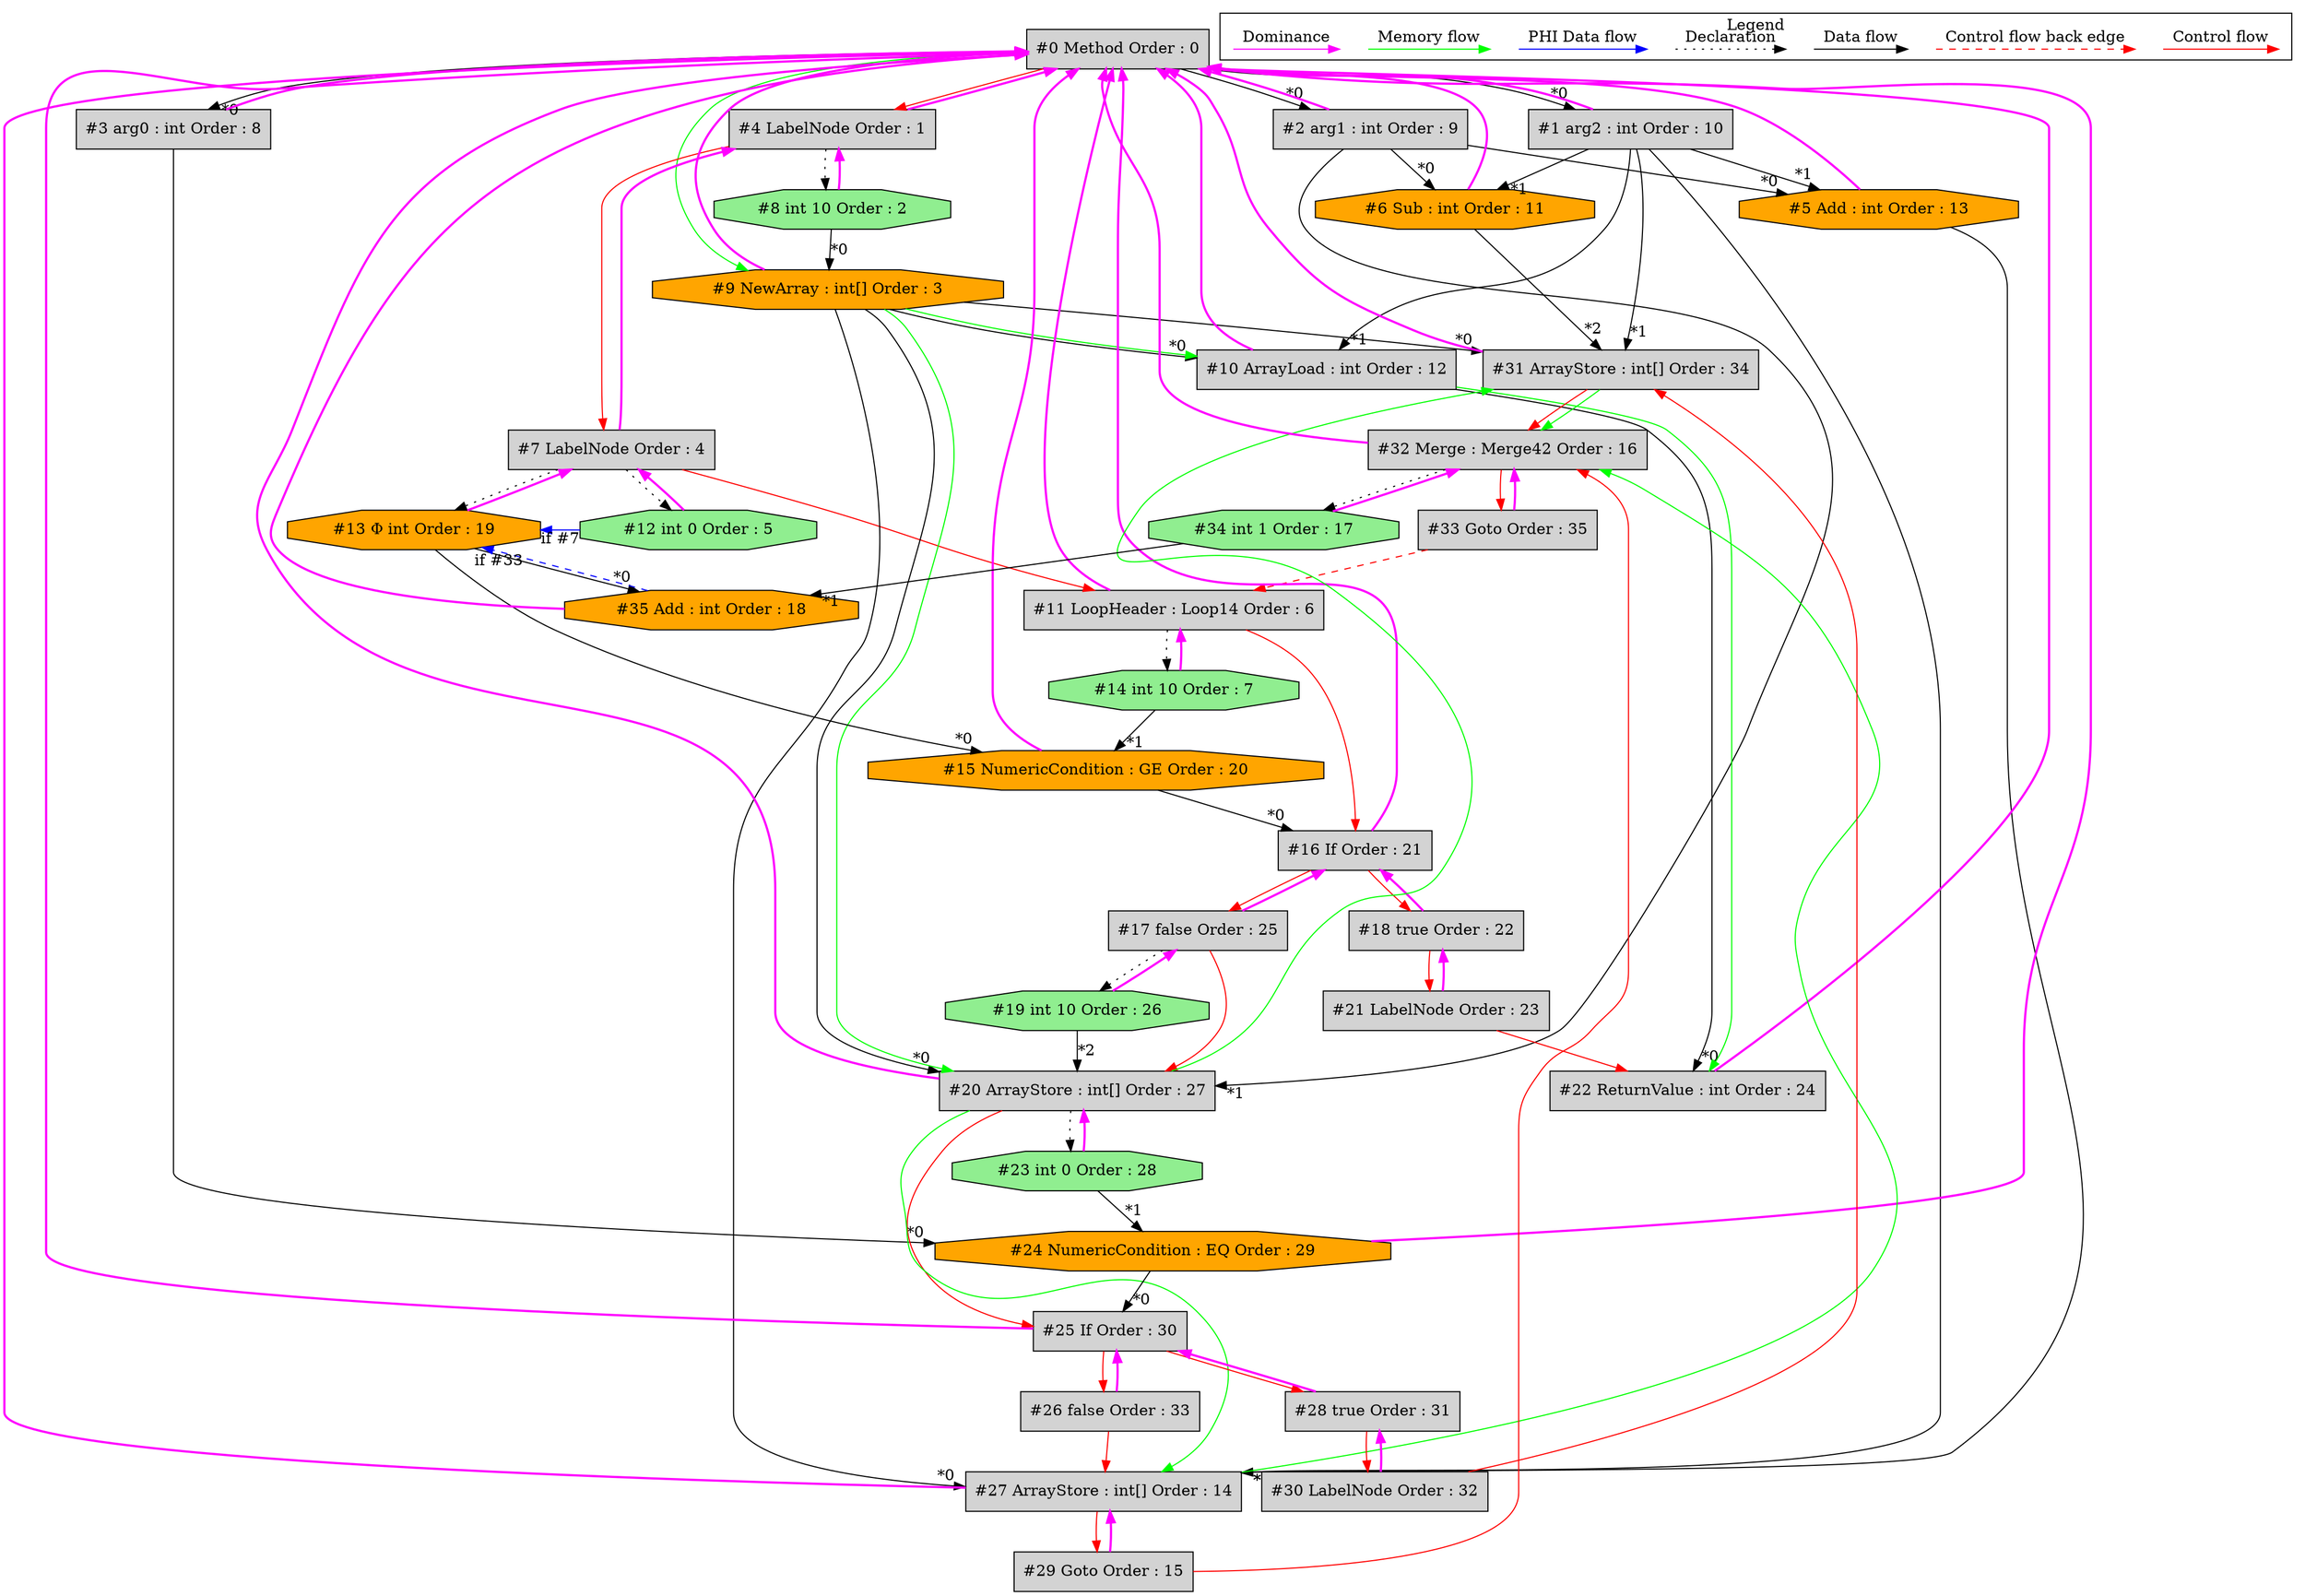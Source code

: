 digraph debugoutput {
 ordering="in";
 node0[label="#0 Method Order : 0",shape=box, fillcolor=lightgrey, style=filled];
 node1[label="#1 arg2 : int Order : 10",shape=box, fillcolor=lightgrey, style=filled];
 node1 -> node0[dir="forward" color="fuchsia" penwidth="2"];
 node0 -> node1[headlabel="*0", labeldistance=2];
 node2[label="#2 arg1 : int Order : 9",shape=box, fillcolor=lightgrey, style=filled];
 node2 -> node0[dir="forward" color="fuchsia" penwidth="2"];
 node0 -> node2[headlabel="*0", labeldistance=2];
 node3[label="#3 arg0 : int Order : 8",shape=box, fillcolor=lightgrey, style=filled];
 node3 -> node0[dir="forward" color="fuchsia" penwidth="2"];
 node0 -> node3[headlabel="*0", labeldistance=2];
 node4[label="#4 LabelNode Order : 1",shape=box, fillcolor=lightgrey, style=filled];
 node4 -> node0[dir="forward" color="fuchsia" penwidth="2"];
 node0 -> node4[labeldistance=2, color=red, fontcolor=red];
 node5[label="#5 Add : int Order : 13",shape=octagon, fillcolor=orange, style=filled];
 node5 -> node0[dir="forward" color="fuchsia" penwidth="2"];
 node2 -> node5[headlabel="*0", labeldistance=2];
 node1 -> node5[headlabel="*1", labeldistance=2];
 node6[label="#6 Sub : int Order : 11",shape=octagon, fillcolor=orange, style=filled];
 node6 -> node0[dir="forward" color="fuchsia" penwidth="2"];
 node2 -> node6[headlabel="*0", labeldistance=2];
 node1 -> node6[headlabel="*1", labeldistance=2];
 node7[label="#7 LabelNode Order : 4",shape=box, fillcolor=lightgrey, style=filled];
 node7 -> node4[dir="forward" color="fuchsia" penwidth="2"];
 node4 -> node7[labeldistance=2, color=red, fontcolor=red];
 node8[label="#8 int 10 Order : 2",shape=octagon, fillcolor=lightgreen, style=filled];
 node8 -> node4[dir="forward" color="fuchsia" penwidth="2"];
 node4 -> node8[style=dotted];
 node9[label="#9 NewArray : int[] Order : 3",shape=octagon, fillcolor=orange, style=filled];
 node9 -> node0[dir="forward" color="fuchsia" penwidth="2"];
 node8 -> node9[headlabel="*0", labeldistance=2];
 node0 -> node9[labeldistance=2, color=green, constraint=false];
 node10[label="#10 ArrayLoad : int Order : 12",shape=box, fillcolor=lightgrey, style=filled];
 node10 -> node0[dir="forward" color="fuchsia" penwidth="2"];
 node9 -> node10[headlabel="*0", labeldistance=2];
 node1 -> node10[headlabel="*1", labeldistance=2];
 node9 -> node10[labeldistance=2, color=green, constraint=false];
 node11[label="#11 LoopHeader : Loop14 Order : 6",shape=box, fillcolor=lightgrey, style=filled];
 node11 -> node0[dir="forward" color="fuchsia" penwidth="2"];
 node7 -> node11[labeldistance=2, color=red, fontcolor=red];
 node33 -> node11[labeldistance=2, color=red, fontcolor=red, style=dashed];
 node12[label="#12 int 0 Order : 5",shape=octagon, fillcolor=lightgreen, style=filled];
 node12 -> node7[dir="forward" color="fuchsia" penwidth="2"];
 node7 -> node12[style=dotted];
 node13[label="#13 Φ int Order : 19",shape=octagon, fillcolor=orange, style=filled];
 node13 -> node7[dir="forward" color="fuchsia" penwidth="2"];
 node7 -> node13[style=dotted];
 node12 -> node13[headlabel="if #7", labeldistance=2, color=blue, constraint=false];
 node35 -> node13[headlabel="if #33", labeldistance=2, color=blue, constraint=false, style=dashed];
 node14[label="#14 int 10 Order : 7",shape=octagon, fillcolor=lightgreen, style=filled];
 node14 -> node11[dir="forward" color="fuchsia" penwidth="2"];
 node11 -> node14[style=dotted];
 node15[label="#15 NumericCondition : GE Order : 20",shape=octagon, fillcolor=orange, style=filled];
 node15 -> node0[dir="forward" color="fuchsia" penwidth="2"];
 node13 -> node15[headlabel="*0", labeldistance=2];
 node14 -> node15[headlabel="*1", labeldistance=2];
 node16[label="#16 If Order : 21",shape=box, fillcolor=lightgrey, style=filled];
 node16 -> node0[dir="forward" color="fuchsia" penwidth="2"];
 node15 -> node16[headlabel="*0", labeldistance=2];
 node11 -> node16[labeldistance=2, color=red, fontcolor=red];
 node17[label="#17 false Order : 25",shape=box, fillcolor=lightgrey, style=filled];
 node17 -> node16[dir="forward" color="fuchsia" penwidth="2"];
 node16 -> node17[labeldistance=2, color=red, fontcolor=red];
 node18[label="#18 true Order : 22",shape=box, fillcolor=lightgrey, style=filled];
 node18 -> node16[dir="forward" color="fuchsia" penwidth="2"];
 node16 -> node18[labeldistance=2, color=red, fontcolor=red];
 node19[label="#19 int 10 Order : 26",shape=octagon, fillcolor=lightgreen, style=filled];
 node19 -> node17[dir="forward" color="fuchsia" penwidth="2"];
 node17 -> node19[style=dotted];
 node20[label="#20 ArrayStore : int[] Order : 27",shape=box, fillcolor=lightgrey, style=filled];
 node20 -> node0[dir="forward" color="fuchsia" penwidth="2"];
 node9 -> node20[headlabel="*0", labeldistance=2];
 node2 -> node20[headlabel="*1", labeldistance=2];
 node19 -> node20[headlabel="*2", labeldistance=2];
 node9 -> node20[labeldistance=2, color=green, constraint=false];
 node17 -> node20[labeldistance=2, color=red, fontcolor=red];
 node21[label="#21 LabelNode Order : 23",shape=box, fillcolor=lightgrey, style=filled];
 node21 -> node18[dir="forward" color="fuchsia" penwidth="2"];
 node18 -> node21[labeldistance=2, color=red, fontcolor=red];
 node22[label="#22 ReturnValue : int Order : 24",shape=box, fillcolor=lightgrey, style=filled];
 node22 -> node0[dir="forward" color="fuchsia" penwidth="2"];
 node10 -> node22[headlabel="*0", labeldistance=2];
 node21 -> node22[labeldistance=2, color=red, fontcolor=red];
 node10 -> node22[labeldistance=2, color=green, constraint=false];
 node23[label="#23 int 0 Order : 28",shape=octagon, fillcolor=lightgreen, style=filled];
 node23 -> node20[dir="forward" color="fuchsia" penwidth="2"];
 node20 -> node23[style=dotted];
 node24[label="#24 NumericCondition : EQ Order : 29",shape=octagon, fillcolor=orange, style=filled];
 node24 -> node0[dir="forward" color="fuchsia" penwidth="2"];
 node3 -> node24[headlabel="*0", labeldistance=2];
 node23 -> node24[headlabel="*1", labeldistance=2];
 node25[label="#25 If Order : 30",shape=box, fillcolor=lightgrey, style=filled];
 node25 -> node0[dir="forward" color="fuchsia" penwidth="2"];
 node24 -> node25[headlabel="*0", labeldistance=2];
 node20 -> node25[labeldistance=2, color=red, fontcolor=red];
 node26[label="#26 false Order : 33",shape=box, fillcolor=lightgrey, style=filled];
 node26 -> node25[dir="forward" color="fuchsia" penwidth="2"];
 node25 -> node26[labeldistance=2, color=red, fontcolor=red];
 node27[label="#27 ArrayStore : int[] Order : 14",shape=box, fillcolor=lightgrey, style=filled];
 node27 -> node0[dir="forward" color="fuchsia" penwidth="2"];
 node9 -> node27[headlabel="*0", labeldistance=2];
 node1 -> node27[headlabel="*1", labeldistance=2];
 node5 -> node27[headlabel="*2", labeldistance=2];
 node20 -> node27[labeldistance=2, color=green, constraint=false];
 node26 -> node27[labeldistance=2, color=red, fontcolor=red];
 node28[label="#28 true Order : 31",shape=box, fillcolor=lightgrey, style=filled];
 node28 -> node25[dir="forward" color="fuchsia" penwidth="2"];
 node25 -> node28[labeldistance=2, color=red, fontcolor=red];
 node29[label="#29 Goto Order : 15",shape=box, fillcolor=lightgrey, style=filled];
 node29 -> node27[dir="forward" color="fuchsia" penwidth="2"];
 node27 -> node29[labeldistance=2, color=red, fontcolor=red];
 node30[label="#30 LabelNode Order : 32",shape=box, fillcolor=lightgrey, style=filled];
 node30 -> node28[dir="forward" color="fuchsia" penwidth="2"];
 node28 -> node30[labeldistance=2, color=red, fontcolor=red];
 node31[label="#31 ArrayStore : int[] Order : 34",shape=box, fillcolor=lightgrey, style=filled];
 node31 -> node0[dir="forward" color="fuchsia" penwidth="2"];
 node9 -> node31[headlabel="*0", labeldistance=2];
 node1 -> node31[headlabel="*1", labeldistance=2];
 node6 -> node31[headlabel="*2", labeldistance=2];
 node20 -> node31[labeldistance=2, color=green, constraint=false];
 node30 -> node31[labeldistance=2, color=red, fontcolor=red];
 node32[label="#32 Merge : Merge42 Order : 16",shape=box, fillcolor=lightgrey, style=filled];
 node32 -> node0[dir="forward" color="fuchsia" penwidth="2"];
 node29 -> node32[labeldistance=2, color=red, fontcolor=red];
 node31 -> node32[labeldistance=2, color=red, fontcolor=red];
 node27 -> node32[labeldistance=2, color=green, constraint=false];
 node31 -> node32[labeldistance=2, color=green, constraint=false];
 node33[label="#33 Goto Order : 35",shape=box, fillcolor=lightgrey, style=filled];
 node33 -> node32[dir="forward" color="fuchsia" penwidth="2"];
 node32 -> node33[labeldistance=2, color=red, fontcolor=red];
 node34[label="#34 int 1 Order : 17",shape=octagon, fillcolor=lightgreen, style=filled];
 node34 -> node32[dir="forward" color="fuchsia" penwidth="2"];
 node32 -> node34[style=dotted];
 node35[label="#35 Add : int Order : 18",shape=octagon, fillcolor=orange, style=filled];
 node35 -> node0[dir="forward" color="fuchsia" penwidth="2"];
 node13 -> node35[headlabel="*0", labeldistance=2];
 node34 -> node35[headlabel="*1", labeldistance=2];
 subgraph cluster_000 {
  label = "Legend";
  node [shape=point]
  {
   rank=same;
   c0 [style = invis];
   c1 [style = invis];
   c2 [style = invis];
   c3 [style = invis];
   d0 [style = invis];
   d1 [style = invis];
   d2 [style = invis];
   d3 [style = invis];
   d4 [style = invis];
   d5 [style = invis];
   d6 [style = invis];
   d7 [style = invis];
   d8 [style = invis];
   d9 [style = invis];
  }
  c0 -> c1 [label="Control flow", style=solid, color=red]
  c2 -> c3 [label="Control flow back edge", style=dashed, color=red]
  d0 -> d1 [label="Data flow"]
  d2 -> d3 [label="Declaration", style=dotted]
  d4 -> d5 [label="PHI Data flow", color=blue]
  d6 -> d7 [label="Memory flow", color=green]
  d8 -> d9 [label="Dominance", color=fuchsia, style=solid]
 }

}
